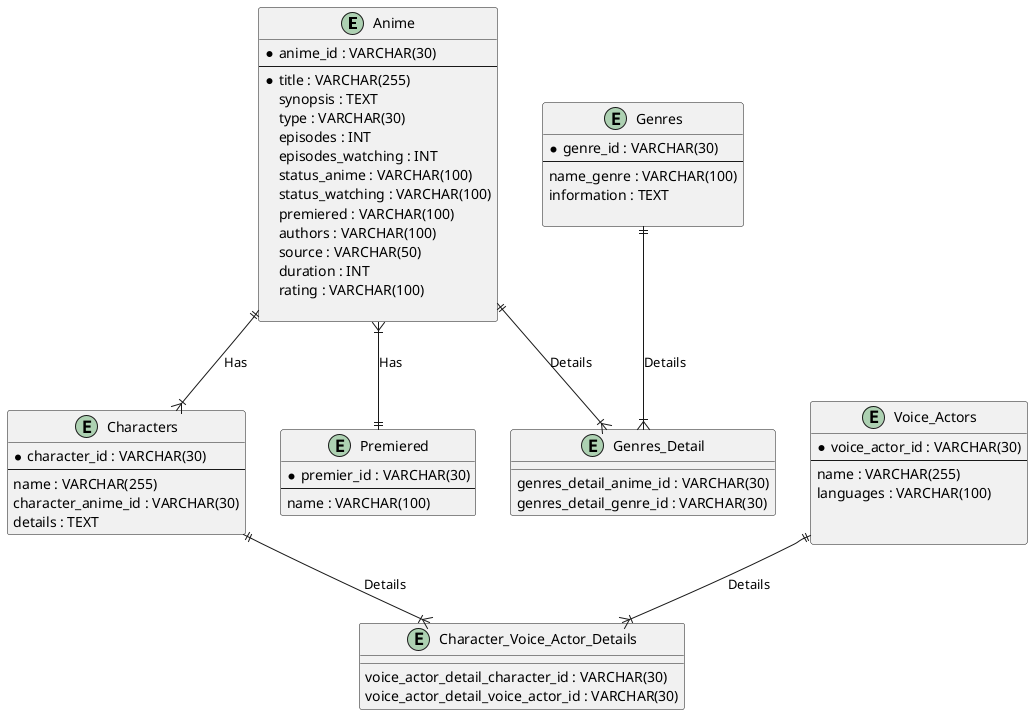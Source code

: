 @startuml

entity Anime {
    * anime_id : VARCHAR(30)
    --
    * title : VARCHAR(255)
    synopsis : TEXT
    type : VARCHAR(30)
    episodes : INT
    episodes_watching : INT
    status_anime : VARCHAR(100)
    status_watching : VARCHAR(100)
    premiered : VARCHAR(100)
    authors : VARCHAR(100)
    source : VARCHAR(50)
    duration : INT
    rating : VARCHAR(100)
     
}

entity Genres_Detail {
    genres_detail_anime_id : VARCHAR(30)
    genres_detail_genre_id : VARCHAR(30)
}

entity Genres {
    * genre_id : VARCHAR(30)
    --
    name_genre : VARCHAR(100)
    information : TEXT

}

entity Characters {
    * character_id : VARCHAR(30)
    --
    name : VARCHAR(255)
    character_anime_id : VARCHAR(30)
    details : TEXT
}

entity Character_Voice_Actor_Details {
    voice_actor_detail_character_id : VARCHAR(30)
    voice_actor_detail_voice_actor_id : VARCHAR(30)
}

entity Voice_Actors {
    * voice_actor_id : VARCHAR(30)
    --
    name : VARCHAR(255)
    languages : VARCHAR(100)


}

entity Premiered {
    * premier_id : VARCHAR(30)
    --
    name : VARCHAR(100)    
}


Anime ||--|{ Genres_Detail : Details
Genres ||--|{ Genres_Detail : Details
Anime ||--|{ Characters : Has
Characters ||--|{ Character_Voice_Actor_Details : Details
Voice_Actors ||--|{ Character_Voice_Actor_Details : Details
Anime }|--|| Premiered : Has


@enduml